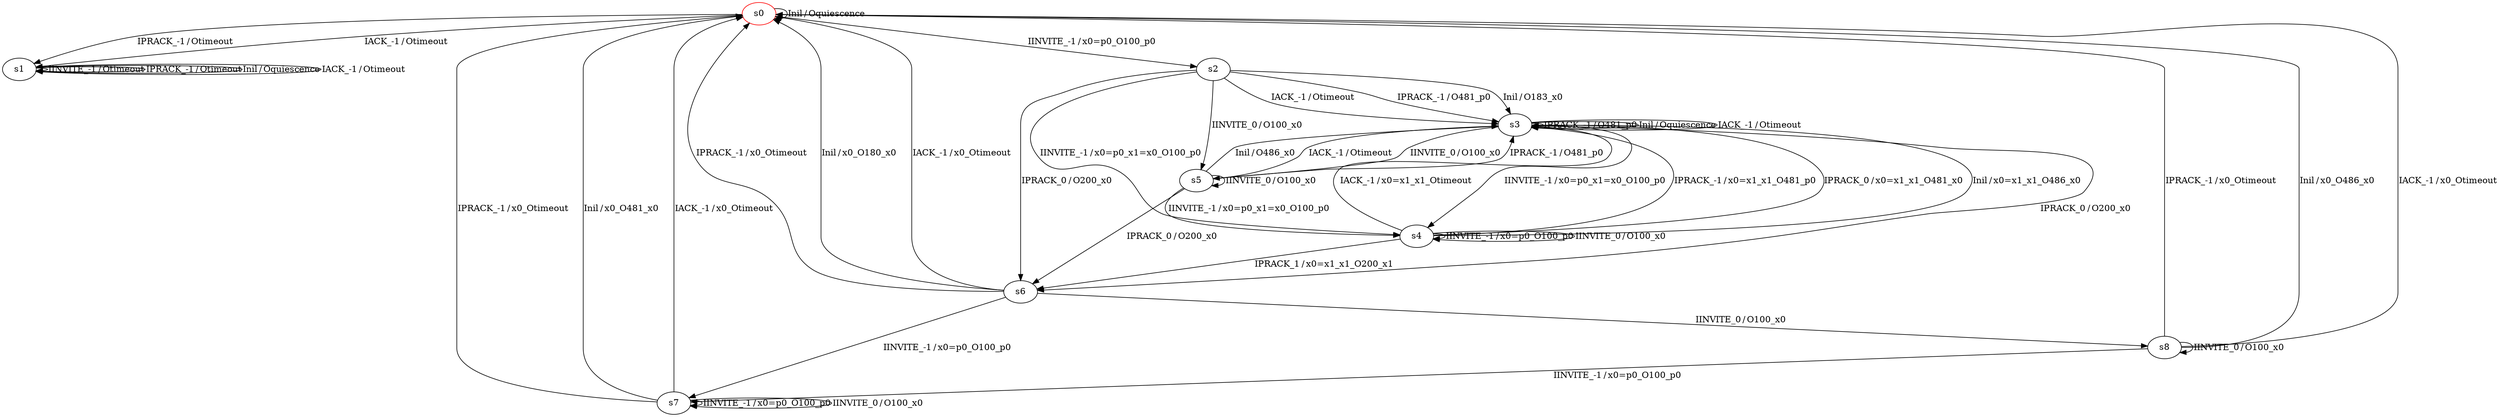 digraph G {
label=""
s0 [color="red"]
s1
s2
s3
s4
s5
s6
s7
s8
s0 [label="s0"];
s0 -> s2[label=<<table border="0" cellpadding="1" cellspacing="0"><tr><td>IINVITE_-1</td><td>/</td><td>x0=p0_O100_p0</td></tr></table>>]
s0 -> s1[label=<<table border="0" cellpadding="1" cellspacing="0"><tr><td>IPRACK_-1</td><td>/</td><td>Otimeout</td></tr></table>>]
s0 -> s0[label=<<table border="0" cellpadding="1" cellspacing="0"><tr><td>Inil</td><td>/</td><td>Oquiescence</td></tr></table>>]
s0 -> s1[label=<<table border="0" cellpadding="1" cellspacing="0"><tr><td>IACK_-1</td><td>/</td><td>Otimeout</td></tr></table>>]
s1 [label="s1"];
s1 -> s1[label=<<table border="0" cellpadding="1" cellspacing="0"><tr><td>IINVITE_-1</td><td>/</td><td>Otimeout</td></tr></table>>]
s1 -> s1[label=<<table border="0" cellpadding="1" cellspacing="0"><tr><td>IPRACK_-1</td><td>/</td><td>Otimeout</td></tr></table>>]
s1 -> s1[label=<<table border="0" cellpadding="1" cellspacing="0"><tr><td>Inil</td><td>/</td><td>Oquiescence</td></tr></table>>]
s1 -> s1[label=<<table border="0" cellpadding="1" cellspacing="0"><tr><td>IACK_-1</td><td>/</td><td>Otimeout</td></tr></table>>]
s2 [label="s2"];
s2 -> s4[label=<<table border="0" cellpadding="1" cellspacing="0"><tr><td>IINVITE_-1</td><td>/</td><td>x0=p0_x1=x0_O100_p0</td></tr></table>>]
s2 -> s5[label=<<table border="0" cellpadding="1" cellspacing="0"><tr><td>IINVITE_0</td><td>/</td><td>O100_x0</td></tr></table>>]
s2 -> s3[label=<<table border="0" cellpadding="1" cellspacing="0"><tr><td>IPRACK_-1</td><td>/</td><td>O481_p0</td></tr></table>>]
s2 -> s6[label=<<table border="0" cellpadding="1" cellspacing="0"><tr><td>IPRACK_0</td><td>/</td><td>O200_x0</td></tr></table>>]
s2 -> s3[label=<<table border="0" cellpadding="1" cellspacing="0"><tr><td>Inil</td><td>/</td><td>O183_x0</td></tr></table>>]
s2 -> s3[label=<<table border="0" cellpadding="1" cellspacing="0"><tr><td>IACK_-1</td><td>/</td><td>Otimeout</td></tr></table>>]
s3 [label="s3"];
s3 -> s4[label=<<table border="0" cellpadding="1" cellspacing="0"><tr><td>IINVITE_-1</td><td>/</td><td>x0=p0_x1=x0_O100_p0</td></tr></table>>]
s3 -> s5[label=<<table border="0" cellpadding="1" cellspacing="0"><tr><td>IINVITE_0</td><td>/</td><td>O100_x0</td></tr></table>>]
s3 -> s3[label=<<table border="0" cellpadding="1" cellspacing="0"><tr><td>IPRACK_-1</td><td>/</td><td>O481_p0</td></tr></table>>]
s3 -> s6[label=<<table border="0" cellpadding="1" cellspacing="0"><tr><td>IPRACK_0</td><td>/</td><td>O200_x0</td></tr></table>>]
s3 -> s3[label=<<table border="0" cellpadding="1" cellspacing="0"><tr><td>Inil</td><td>/</td><td>Oquiescence</td></tr></table>>]
s3 -> s3[label=<<table border="0" cellpadding="1" cellspacing="0"><tr><td>IACK_-1</td><td>/</td><td>Otimeout</td></tr></table>>]
s4 [label="s4"];
s4 -> s4[label=<<table border="0" cellpadding="1" cellspacing="0"><tr><td>IINVITE_-1</td><td>/</td><td>x0=p0_O100_p0</td></tr></table>>]
s4 -> s4[label=<<table border="0" cellpadding="1" cellspacing="0"><tr><td>IINVITE_0</td><td>/</td><td>O100_x0</td></tr></table>>]
s4 -> s6[label=<<table border="0" cellpadding="1" cellspacing="0"><tr><td>IPRACK_1</td><td>/</td><td>x0=x1_x1_O200_x1</td></tr></table>>]
s4 -> s3[label=<<table border="0" cellpadding="1" cellspacing="0"><tr><td>IPRACK_-1</td><td>/</td><td>x0=x1_x1_O481_p0</td></tr></table>>]
s4 -> s3[label=<<table border="0" cellpadding="1" cellspacing="0"><tr><td>IPRACK_0</td><td>/</td><td>x0=x1_x1_O481_x0</td></tr></table>>]
s4 -> s3[label=<<table border="0" cellpadding="1" cellspacing="0"><tr><td>Inil</td><td>/</td><td>x0=x1_x1_O486_x0</td></tr></table>>]
s4 -> s3[label=<<table border="0" cellpadding="1" cellspacing="0"><tr><td>IACK_-1</td><td>/</td><td>x0=x1_x1_Otimeout</td></tr></table>>]
s5 [label="s5"];
s5 -> s4[label=<<table border="0" cellpadding="1" cellspacing="0"><tr><td>IINVITE_-1</td><td>/</td><td>x0=p0_x1=x0_O100_p0</td></tr></table>>]
s5 -> s5[label=<<table border="0" cellpadding="1" cellspacing="0"><tr><td>IINVITE_0</td><td>/</td><td>O100_x0</td></tr></table>>]
s5 -> s3[label=<<table border="0" cellpadding="1" cellspacing="0"><tr><td>IPRACK_-1</td><td>/</td><td>O481_p0</td></tr></table>>]
s5 -> s6[label=<<table border="0" cellpadding="1" cellspacing="0"><tr><td>IPRACK_0</td><td>/</td><td>O200_x0</td></tr></table>>]
s5 -> s3[label=<<table border="0" cellpadding="1" cellspacing="0"><tr><td>Inil</td><td>/</td><td>O486_x0</td></tr></table>>]
s5 -> s3[label=<<table border="0" cellpadding="1" cellspacing="0"><tr><td>IACK_-1</td><td>/</td><td>Otimeout</td></tr></table>>]
s6 [label="s6"];
s6 -> s7[label=<<table border="0" cellpadding="1" cellspacing="0"><tr><td>IINVITE_-1</td><td>/</td><td>x0=p0_O100_p0</td></tr></table>>]
s6 -> s8[label=<<table border="0" cellpadding="1" cellspacing="0"><tr><td>IINVITE_0</td><td>/</td><td>O100_x0</td></tr></table>>]
s6 -> s0[label=<<table border="0" cellpadding="1" cellspacing="0"><tr><td>IPRACK_-1</td><td>/</td><td>x0_Otimeout</td></tr></table>>]
s6 -> s0[label=<<table border="0" cellpadding="1" cellspacing="0"><tr><td>Inil</td><td>/</td><td>x0_O180_x0</td></tr></table>>]
s6 -> s0[label=<<table border="0" cellpadding="1" cellspacing="0"><tr><td>IACK_-1</td><td>/</td><td>x0_Otimeout</td></tr></table>>]
s7 [label="s7"];
s7 -> s7[label=<<table border="0" cellpadding="1" cellspacing="0"><tr><td>IINVITE_-1</td><td>/</td><td>x0=p0_O100_p0</td></tr></table>>]
s7 -> s7[label=<<table border="0" cellpadding="1" cellspacing="0"><tr><td>IINVITE_0</td><td>/</td><td>O100_x0</td></tr></table>>]
s7 -> s0[label=<<table border="0" cellpadding="1" cellspacing="0"><tr><td>IPRACK_-1</td><td>/</td><td>x0_Otimeout</td></tr></table>>]
s7 -> s0[label=<<table border="0" cellpadding="1" cellspacing="0"><tr><td>Inil</td><td>/</td><td>x0_O481_x0</td></tr></table>>]
s7 -> s0[label=<<table border="0" cellpadding="1" cellspacing="0"><tr><td>IACK_-1</td><td>/</td><td>x0_Otimeout</td></tr></table>>]
s8 [label="s8"];
s8 -> s7[label=<<table border="0" cellpadding="1" cellspacing="0"><tr><td>IINVITE_-1</td><td>/</td><td>x0=p0_O100_p0</td></tr></table>>]
s8 -> s8[label=<<table border="0" cellpadding="1" cellspacing="0"><tr><td>IINVITE_0</td><td>/</td><td>O100_x0</td></tr></table>>]
s8 -> s0[label=<<table border="0" cellpadding="1" cellspacing="0"><tr><td>IPRACK_-1</td><td>/</td><td>x0_Otimeout</td></tr></table>>]
s8 -> s0[label=<<table border="0" cellpadding="1" cellspacing="0"><tr><td>Inil</td><td>/</td><td>x0_O486_x0</td></tr></table>>]
s8 -> s0[label=<<table border="0" cellpadding="1" cellspacing="0"><tr><td>IACK_-1</td><td>/</td><td>x0_Otimeout</td></tr></table>>]
}
